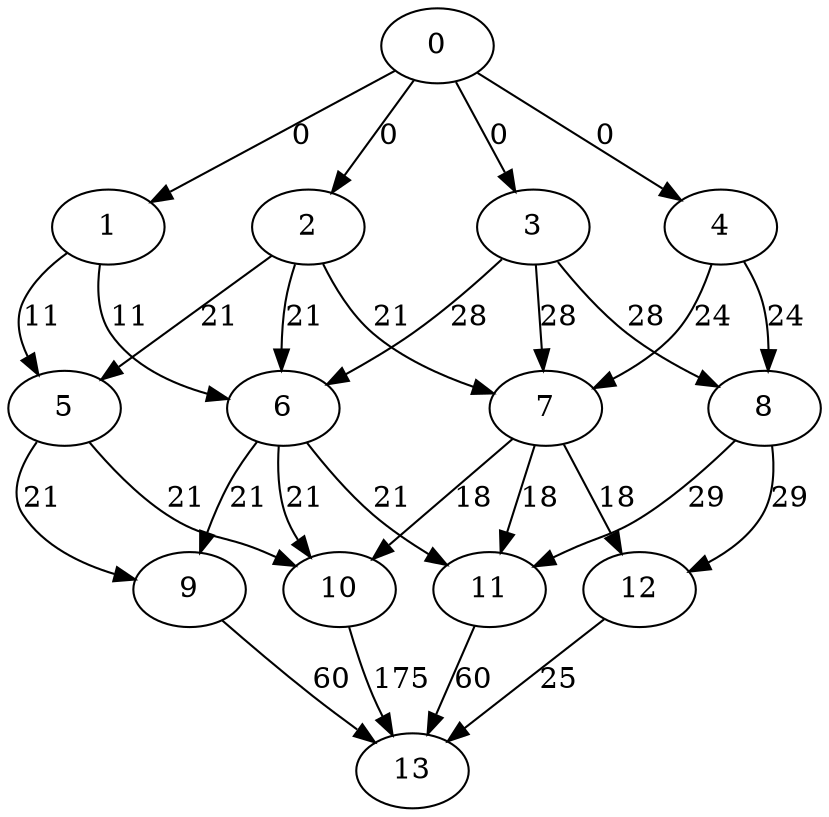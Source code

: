 digraph G{
0->1[label="0"];
0->2[label="0"];
0->3[label="0"];
0->4[label="0"];
1->5[label="11"];
1->6[label="11"];
2->5[label="21"];
2->6[label="21"];
2->7[label="21"];
3->6[label="28"];
3->7[label="28"];
3->8[label="28"];
4->7[label="24"];
4->8[label="24"];
5->9[label="21"];
5->10[label="21"];
6->9[label="21"];
6->10[label="21"];
6->11[label="21"];
7->10[label="18"];
7->11[label="18"];
7->12[label="18"];
8->11[label="29"];
8->12[label="29"];
9->13[label="60"];
10->13[label="175"];
11->13[label="60"];
12->13[label="25"];
}
